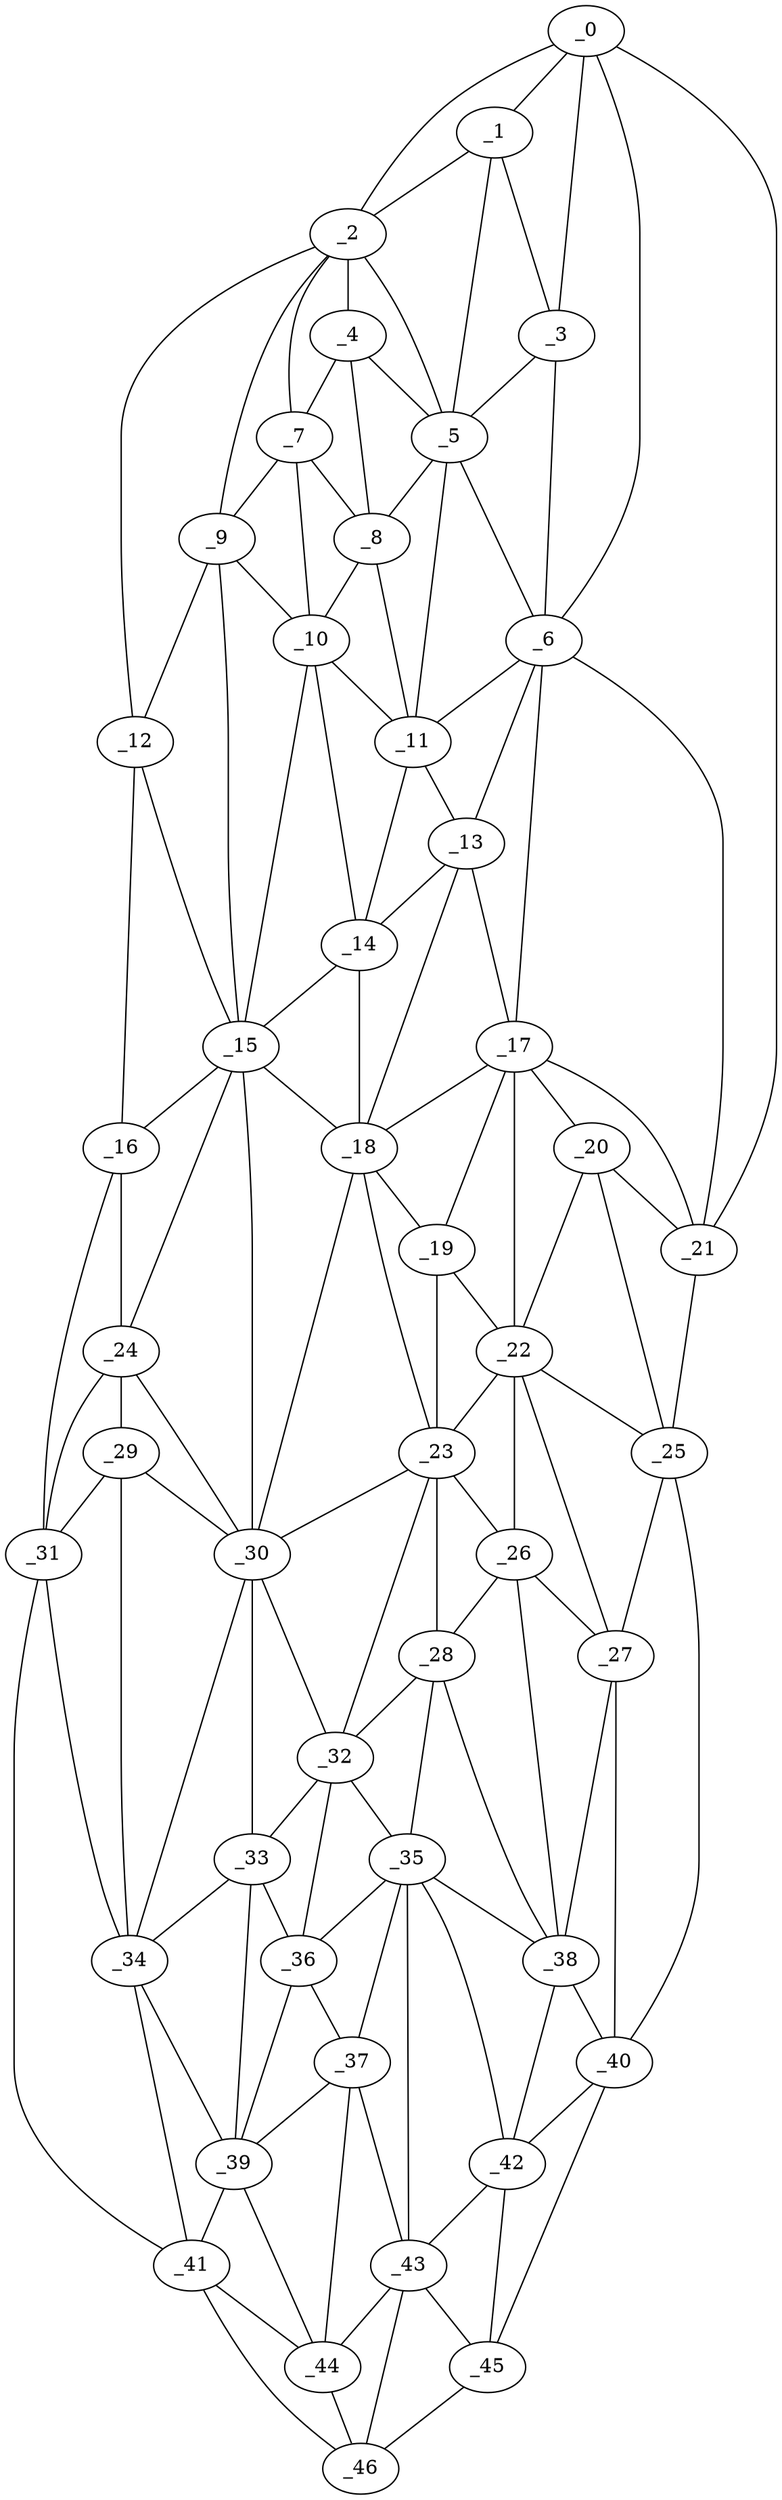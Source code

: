 graph "obj37__120.gxl" {
	_0	 [x=5,
		y=85];
	_1	 [x=8,
		y=78];
	_0 -- _1	 [valence=2];
	_2	 [x=9,
		y=53];
	_0 -- _2	 [valence=1];
	_3	 [x=13,
		y=79];
	_0 -- _3	 [valence=1];
	_6	 [x=22,
		y=90];
	_0 -- _6	 [valence=1];
	_21	 [x=67,
		y=104];
	_0 -- _21	 [valence=1];
	_1 -- _2	 [valence=1];
	_1 -- _3	 [valence=2];
	_5	 [x=21,
		y=60];
	_1 -- _5	 [valence=1];
	_4	 [x=15,
		y=52];
	_2 -- _4	 [valence=1];
	_2 -- _5	 [valence=2];
	_7	 [x=27,
		y=44];
	_2 -- _7	 [valence=2];
	_9	 [x=31,
		y=40];
	_2 -- _9	 [valence=1];
	_12	 [x=45,
		y=26];
	_2 -- _12	 [valence=1];
	_3 -- _5	 [valence=2];
	_3 -- _6	 [valence=1];
	_4 -- _5	 [valence=1];
	_4 -- _7	 [valence=2];
	_8	 [x=29,
		y=56];
	_4 -- _8	 [valence=2];
	_5 -- _6	 [valence=2];
	_5 -- _8	 [valence=2];
	_11	 [x=39,
		y=58];
	_5 -- _11	 [valence=1];
	_6 -- _11	 [valence=2];
	_13	 [x=46,
		y=61];
	_6 -- _13	 [valence=1];
	_17	 [x=57,
		y=90];
	_6 -- _17	 [valence=2];
	_6 -- _21	 [valence=2];
	_7 -- _8	 [valence=2];
	_7 -- _9	 [valence=2];
	_10	 [x=37,
		y=51];
	_7 -- _10	 [valence=1];
	_8 -- _10	 [valence=2];
	_8 -- _11	 [valence=1];
	_9 -- _10	 [valence=2];
	_9 -- _12	 [valence=1];
	_15	 [x=54,
		y=36];
	_9 -- _15	 [valence=1];
	_10 -- _11	 [valence=2];
	_14	 [x=50,
		y=56];
	_10 -- _14	 [valence=1];
	_10 -- _15	 [valence=2];
	_11 -- _13	 [valence=2];
	_11 -- _14	 [valence=2];
	_12 -- _15	 [valence=2];
	_16	 [x=55,
		y=23];
	_12 -- _16	 [valence=1];
	_13 -- _14	 [valence=1];
	_13 -- _17	 [valence=1];
	_18	 [x=58,
		y=64];
	_13 -- _18	 [valence=2];
	_14 -- _15	 [valence=2];
	_14 -- _18	 [valence=1];
	_15 -- _16	 [valence=2];
	_15 -- _18	 [valence=2];
	_24	 [x=74,
		y=24];
	_15 -- _24	 [valence=2];
	_30	 [x=84,
		y=44];
	_15 -- _30	 [valence=1];
	_16 -- _24	 [valence=2];
	_31	 [x=86,
		y=22];
	_16 -- _31	 [valence=1];
	_17 -- _18	 [valence=2];
	_19	 [x=63,
		y=69];
	_17 -- _19	 [valence=2];
	_20	 [x=66,
		y=93];
	_17 -- _20	 [valence=1];
	_17 -- _21	 [valence=1];
	_22	 [x=68,
		y=90];
	_17 -- _22	 [valence=2];
	_18 -- _19	 [valence=2];
	_23	 [x=69,
		y=67];
	_18 -- _23	 [valence=2];
	_18 -- _30	 [valence=2];
	_19 -- _22	 [valence=2];
	_19 -- _23	 [valence=2];
	_20 -- _21	 [valence=2];
	_20 -- _22	 [valence=2];
	_25	 [x=74,
		y=104];
	_20 -- _25	 [valence=1];
	_21 -- _25	 [valence=1];
	_22 -- _23	 [valence=2];
	_22 -- _25	 [valence=1];
	_26	 [x=81,
		y=81];
	_22 -- _26	 [valence=2];
	_27	 [x=81,
		y=90];
	_22 -- _27	 [valence=2];
	_23 -- _26	 [valence=1];
	_28	 [x=83,
		y=74];
	_23 -- _28	 [valence=1];
	_23 -- _30	 [valence=1];
	_32	 [x=86,
		y=55];
	_23 -- _32	 [valence=2];
	_29	 [x=84,
		y=28];
	_24 -- _29	 [valence=1];
	_24 -- _30	 [valence=2];
	_24 -- _31	 [valence=2];
	_25 -- _27	 [valence=2];
	_40	 [x=108,
		y=81];
	_25 -- _40	 [valence=1];
	_26 -- _27	 [valence=2];
	_26 -- _28	 [valence=2];
	_38	 [x=99,
		y=79];
	_26 -- _38	 [valence=2];
	_27 -- _38	 [valence=2];
	_27 -- _40	 [valence=1];
	_28 -- _32	 [valence=2];
	_35	 [x=95,
		y=69];
	_28 -- _35	 [valence=2];
	_28 -- _38	 [valence=2];
	_29 -- _30	 [valence=2];
	_29 -- _31	 [valence=1];
	_34	 [x=92,
		y=33];
	_29 -- _34	 [valence=2];
	_30 -- _32	 [valence=1];
	_33	 [x=89,
		y=46];
	_30 -- _33	 [valence=2];
	_30 -- _34	 [valence=1];
	_31 -- _34	 [valence=2];
	_41	 [x=111,
		y=35];
	_31 -- _41	 [valence=1];
	_32 -- _33	 [valence=2];
	_32 -- _35	 [valence=1];
	_36	 [x=96,
		y=47];
	_32 -- _36	 [valence=2];
	_33 -- _34	 [valence=2];
	_33 -- _36	 [valence=1];
	_39	 [x=100,
		y=40];
	_33 -- _39	 [valence=2];
	_34 -- _39	 [valence=1];
	_34 -- _41	 [valence=2];
	_35 -- _36	 [valence=1];
	_37	 [x=99,
		y=47];
	_35 -- _37	 [valence=2];
	_35 -- _38	 [valence=2];
	_42	 [x=112,
		y=69];
	_35 -- _42	 [valence=2];
	_43	 [x=113,
		y=57];
	_35 -- _43	 [valence=1];
	_36 -- _37	 [valence=1];
	_36 -- _39	 [valence=2];
	_37 -- _39	 [valence=2];
	_37 -- _43	 [valence=2];
	_44	 [x=116,
		y=48];
	_37 -- _44	 [valence=2];
	_38 -- _40	 [valence=2];
	_38 -- _42	 [valence=2];
	_39 -- _41	 [valence=1];
	_39 -- _44	 [valence=2];
	_40 -- _42	 [valence=1];
	_45	 [x=120,
		y=62];
	_40 -- _45	 [valence=1];
	_41 -- _44	 [valence=2];
	_46	 [x=124,
		y=55];
	_41 -- _46	 [valence=1];
	_42 -- _43	 [valence=2];
	_42 -- _45	 [valence=2];
	_43 -- _44	 [valence=2];
	_43 -- _45	 [valence=2];
	_43 -- _46	 [valence=1];
	_44 -- _46	 [valence=1];
	_45 -- _46	 [valence=1];
}
